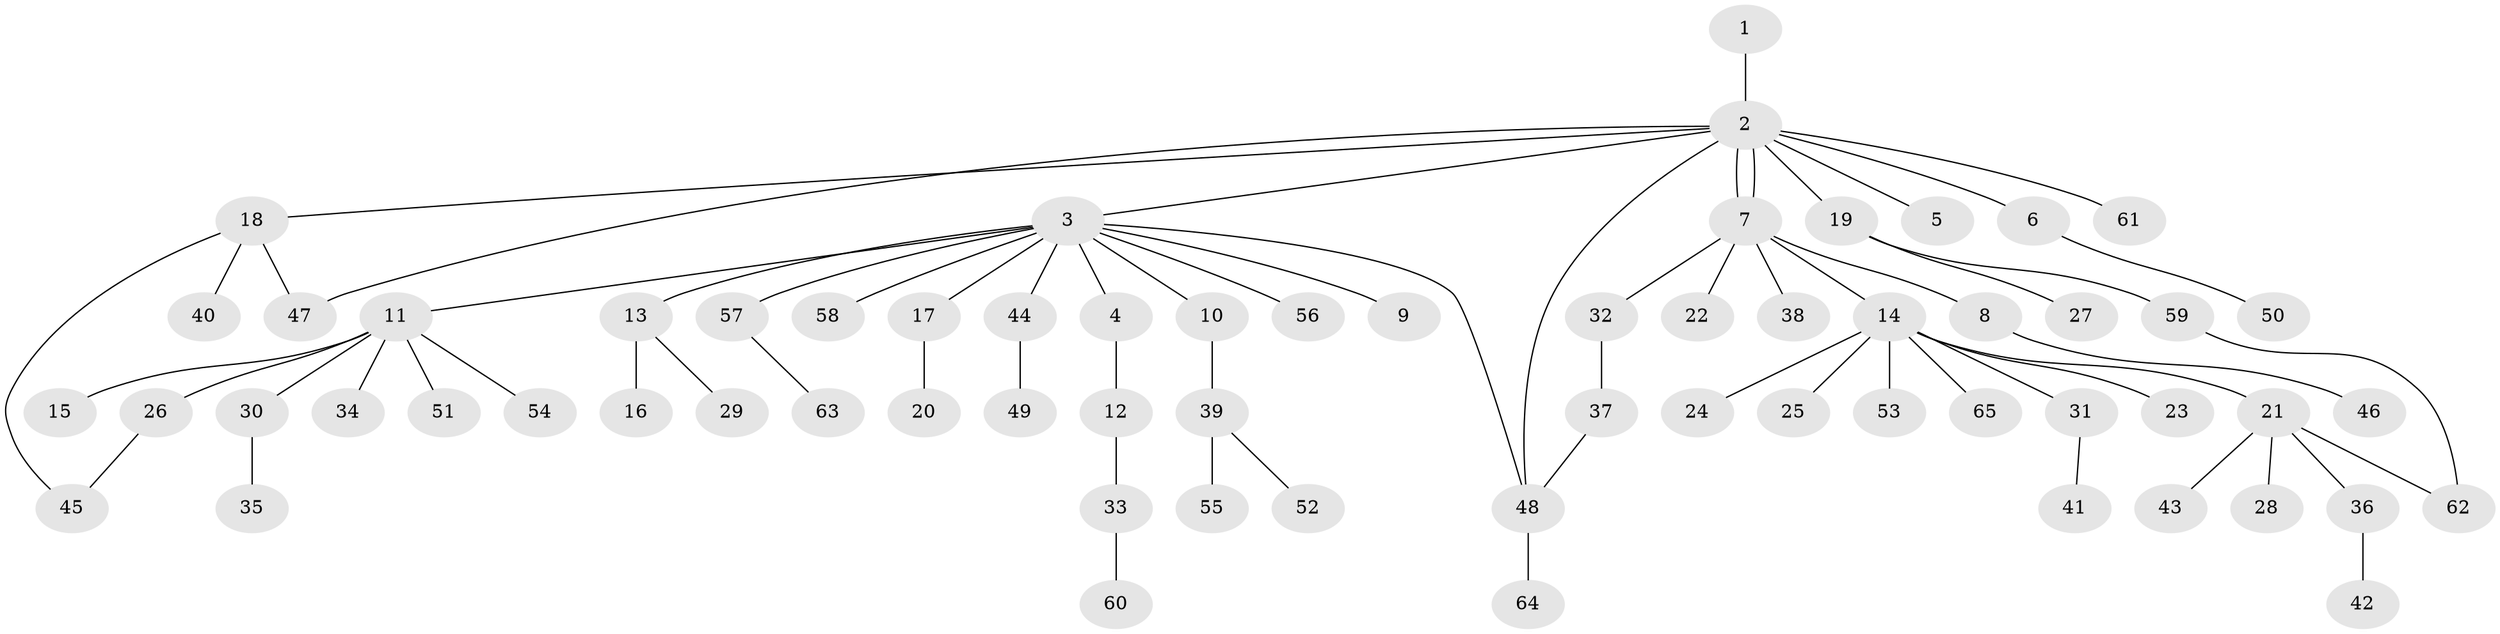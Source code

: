 // coarse degree distribution, {1: 0.6511627906976745, 10: 0.023255813953488372, 11: 0.023255813953488372, 2: 0.18604651162790697, 13: 0.023255813953488372, 6: 0.023255813953488372, 3: 0.046511627906976744, 4: 0.023255813953488372}
// Generated by graph-tools (version 1.1) at 2025/23/03/03/25 07:23:52]
// undirected, 65 vertices, 70 edges
graph export_dot {
graph [start="1"]
  node [color=gray90,style=filled];
  1;
  2;
  3;
  4;
  5;
  6;
  7;
  8;
  9;
  10;
  11;
  12;
  13;
  14;
  15;
  16;
  17;
  18;
  19;
  20;
  21;
  22;
  23;
  24;
  25;
  26;
  27;
  28;
  29;
  30;
  31;
  32;
  33;
  34;
  35;
  36;
  37;
  38;
  39;
  40;
  41;
  42;
  43;
  44;
  45;
  46;
  47;
  48;
  49;
  50;
  51;
  52;
  53;
  54;
  55;
  56;
  57;
  58;
  59;
  60;
  61;
  62;
  63;
  64;
  65;
  1 -- 2;
  2 -- 3;
  2 -- 5;
  2 -- 6;
  2 -- 7;
  2 -- 7;
  2 -- 18;
  2 -- 19;
  2 -- 47;
  2 -- 48;
  2 -- 61;
  3 -- 4;
  3 -- 9;
  3 -- 10;
  3 -- 11;
  3 -- 13;
  3 -- 17;
  3 -- 44;
  3 -- 48;
  3 -- 56;
  3 -- 57;
  3 -- 58;
  4 -- 12;
  6 -- 50;
  7 -- 8;
  7 -- 14;
  7 -- 22;
  7 -- 32;
  7 -- 38;
  8 -- 46;
  10 -- 39;
  11 -- 15;
  11 -- 26;
  11 -- 30;
  11 -- 34;
  11 -- 51;
  11 -- 54;
  12 -- 33;
  13 -- 16;
  13 -- 29;
  14 -- 21;
  14 -- 23;
  14 -- 24;
  14 -- 25;
  14 -- 31;
  14 -- 53;
  14 -- 65;
  17 -- 20;
  18 -- 40;
  18 -- 45;
  18 -- 47;
  19 -- 27;
  19 -- 59;
  21 -- 28;
  21 -- 36;
  21 -- 43;
  21 -- 62;
  26 -- 45;
  30 -- 35;
  31 -- 41;
  32 -- 37;
  33 -- 60;
  36 -- 42;
  37 -- 48;
  39 -- 52;
  39 -- 55;
  44 -- 49;
  48 -- 64;
  57 -- 63;
  59 -- 62;
}
